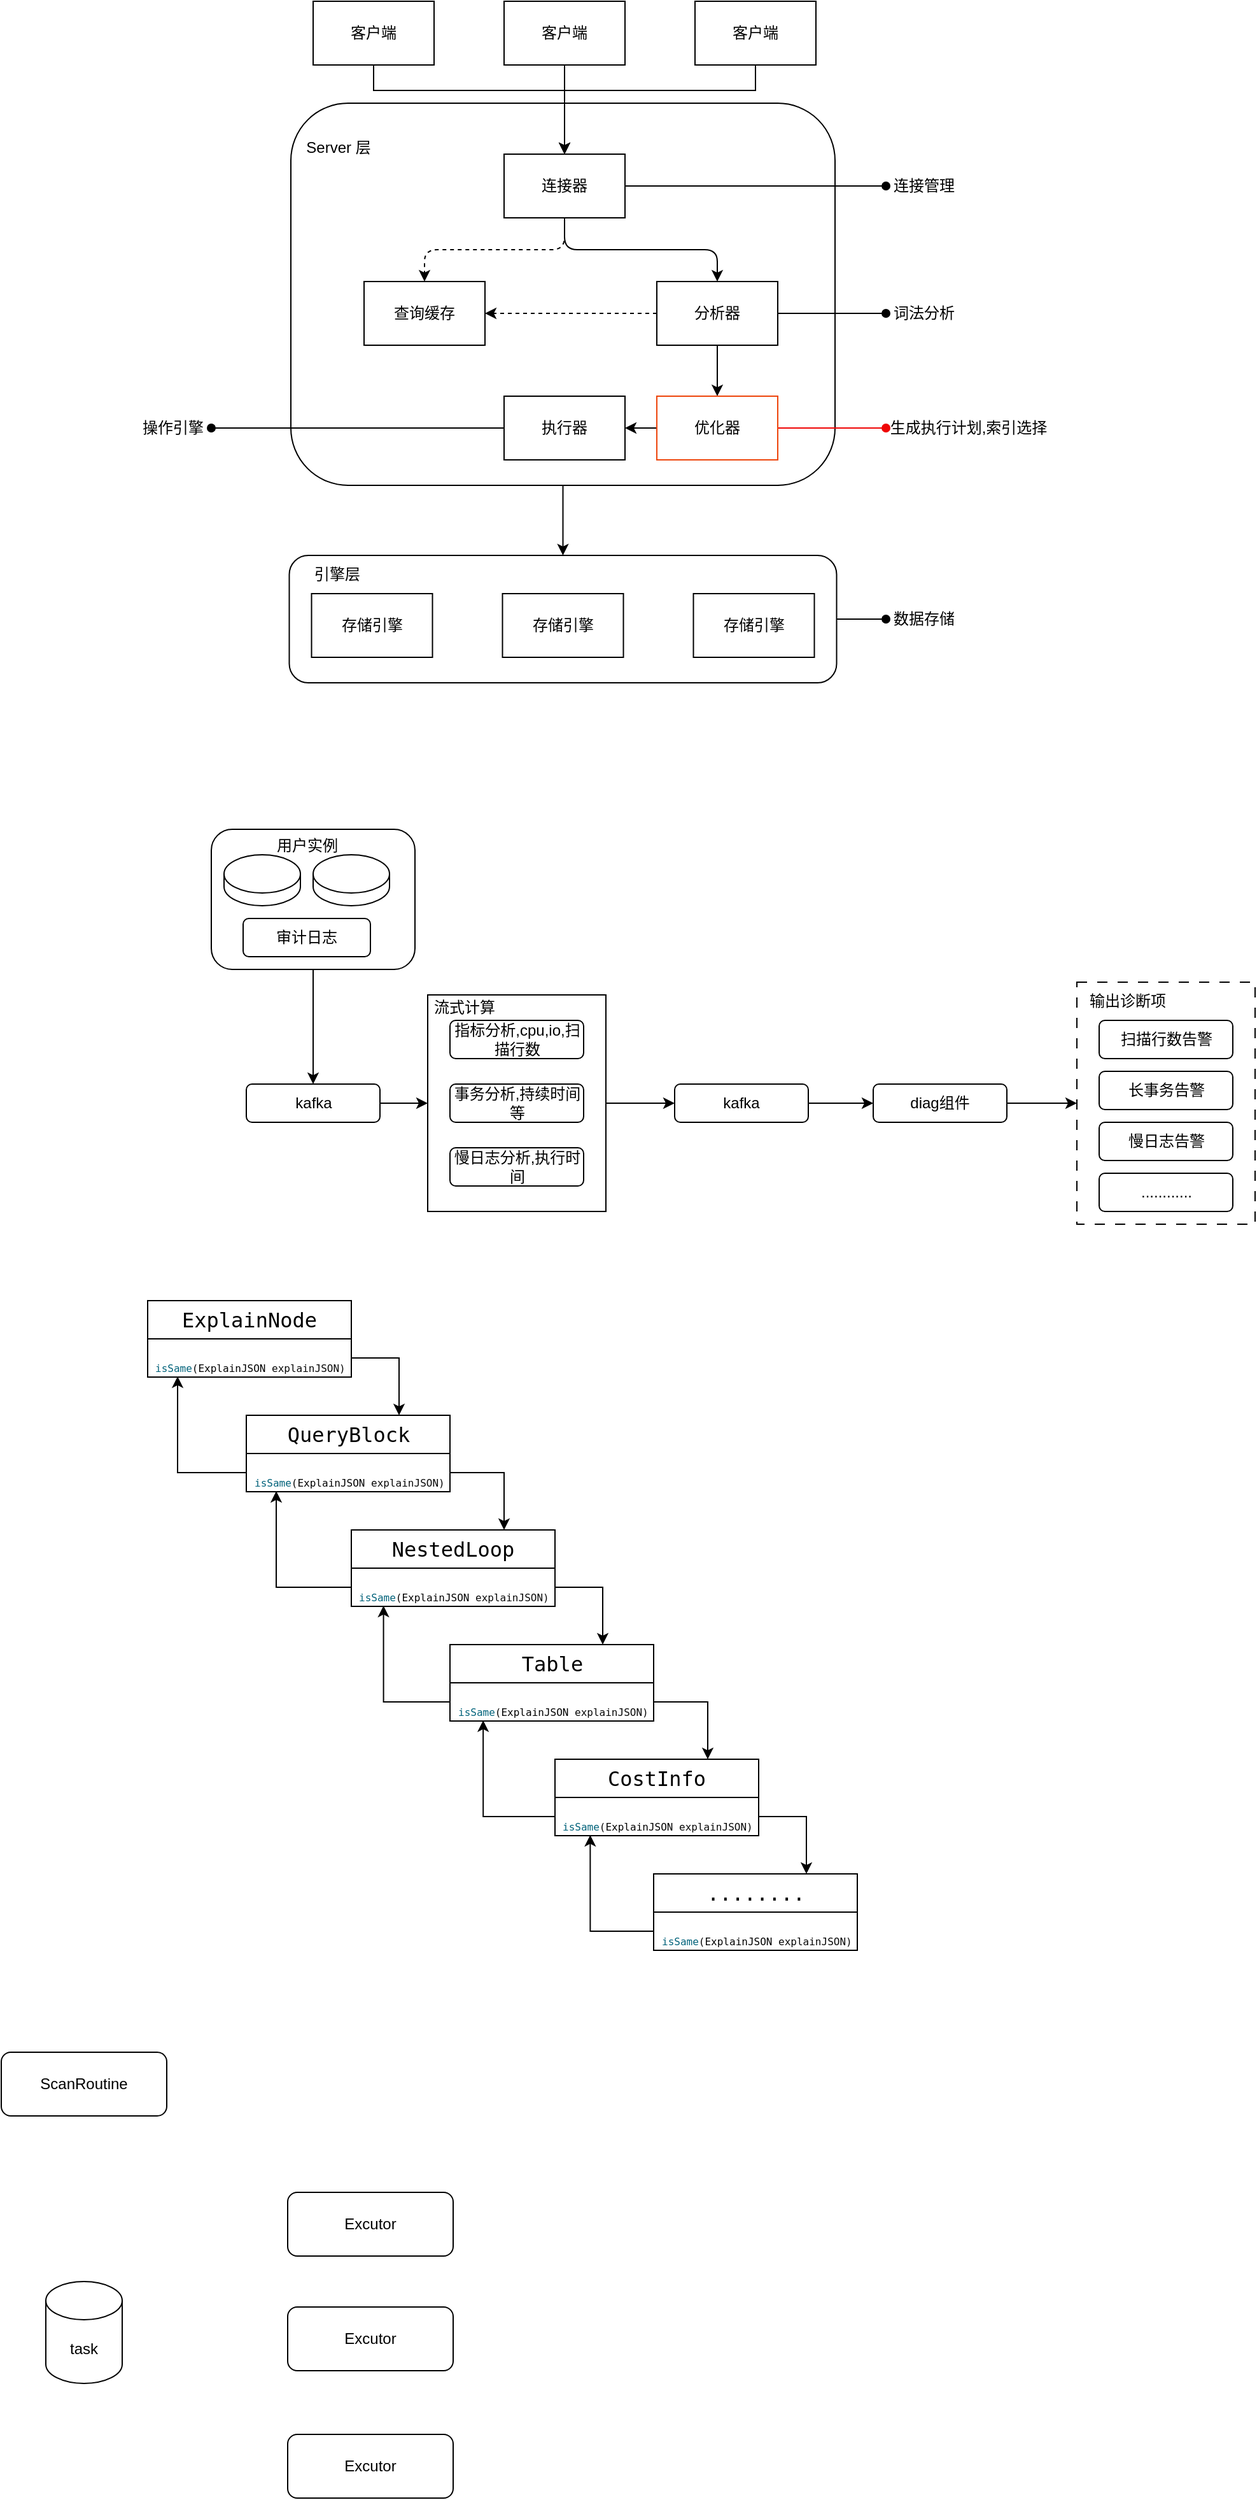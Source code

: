 <mxfile version="26.0.5">
  <diagram name="第 1 页" id="zzQ_-G9NxzNEcgAvAt1v">
    <mxGraphModel dx="1861" dy="653" grid="1" gridSize="10" guides="1" tooltips="1" connect="1" arrows="1" fold="1" page="1" pageScale="1" pageWidth="827" pageHeight="1169" math="0" shadow="0">
      <root>
        <mxCell id="0" />
        <mxCell id="1" parent="0" />
        <mxCell id="Hqzb3K3AwqjuaXWLKlO--76" value="" style="rounded=0;whiteSpace=wrap;html=1;dashed=1;dashPattern=8 8;" vertex="1" parent="1">
          <mxGeometry x="730" y="920" width="140" height="190" as="geometry" />
        </mxCell>
        <mxCell id="Hqzb3K3AwqjuaXWLKlO--69" style="edgeStyle=orthogonalEdgeStyle;rounded=0;orthogonalLoop=1;jettySize=auto;html=1;exitX=1;exitY=0.5;exitDx=0;exitDy=0;entryX=0;entryY=0.5;entryDx=0;entryDy=0;" edge="1" parent="1" source="Hqzb3K3AwqjuaXWLKlO--66" target="Hqzb3K3AwqjuaXWLKlO--64">
          <mxGeometry relative="1" as="geometry" />
        </mxCell>
        <mxCell id="Hqzb3K3AwqjuaXWLKlO--65" style="edgeStyle=orthogonalEdgeStyle;rounded=0;orthogonalLoop=1;jettySize=auto;html=1;exitX=0.5;exitY=1;exitDx=0;exitDy=0;" edge="1" parent="1" source="Hqzb3K3AwqjuaXWLKlO--55" target="Hqzb3K3AwqjuaXWLKlO--57">
          <mxGeometry relative="1" as="geometry" />
        </mxCell>
        <mxCell id="Hqzb3K3AwqjuaXWLKlO--55" value="" style="rounded=1;whiteSpace=wrap;html=1;" vertex="1" parent="1">
          <mxGeometry x="50" y="800" width="160" height="110" as="geometry" />
        </mxCell>
        <mxCell id="Hqzb3K3AwqjuaXWLKlO--46" value="" style="group" vertex="1" connectable="0" parent="1">
          <mxGeometry x="-10" y="150" width="720" height="535" as="geometry" />
        </mxCell>
        <mxCell id="Hqzb3K3AwqjuaXWLKlO--31" style="edgeStyle=orthogonalEdgeStyle;rounded=0;orthogonalLoop=1;jettySize=auto;html=1;exitX=0.5;exitY=1;exitDx=0;exitDy=0;entryX=0.5;entryY=0;entryDx=0;entryDy=0;" edge="1" parent="Hqzb3K3AwqjuaXWLKlO--46" source="Hqzb3K3AwqjuaXWLKlO--2" target="Hqzb3K3AwqjuaXWLKlO--17">
          <mxGeometry relative="1" as="geometry" />
        </mxCell>
        <mxCell id="Hqzb3K3AwqjuaXWLKlO--2" value="" style="rounded=1;whiteSpace=wrap;html=1;" vertex="1" parent="Hqzb3K3AwqjuaXWLKlO--46">
          <mxGeometry x="122.5" y="80" width="427.5" height="300" as="geometry" />
        </mxCell>
        <mxCell id="Hqzb3K3AwqjuaXWLKlO--7" style="edgeStyle=orthogonalEdgeStyle;rounded=0;orthogonalLoop=1;jettySize=auto;html=1;exitX=0.5;exitY=1;exitDx=0;exitDy=0;entryX=0.5;entryY=0;entryDx=0;entryDy=0;" edge="1" parent="Hqzb3K3AwqjuaXWLKlO--46" source="Hqzb3K3AwqjuaXWLKlO--4" target="Hqzb3K3AwqjuaXWLKlO--5">
          <mxGeometry relative="1" as="geometry" />
        </mxCell>
        <mxCell id="Hqzb3K3AwqjuaXWLKlO--4" value="客户端" style="rounded=0;whiteSpace=wrap;html=1;" vertex="1" parent="Hqzb3K3AwqjuaXWLKlO--46">
          <mxGeometry x="290" width="95" height="50" as="geometry" />
        </mxCell>
        <mxCell id="Hqzb3K3AwqjuaXWLKlO--12" style="edgeStyle=orthogonalEdgeStyle;rounded=1;orthogonalLoop=1;jettySize=auto;html=1;exitX=0.5;exitY=1;exitDx=0;exitDy=0;entryX=0.5;entryY=0;entryDx=0;entryDy=0;curved=0;strokeColor=default;dashed=1;" edge="1" parent="Hqzb3K3AwqjuaXWLKlO--46" source="Hqzb3K3AwqjuaXWLKlO--5" target="Hqzb3K3AwqjuaXWLKlO--9">
          <mxGeometry relative="1" as="geometry" />
        </mxCell>
        <mxCell id="Hqzb3K3AwqjuaXWLKlO--13" style="edgeStyle=orthogonalEdgeStyle;rounded=1;orthogonalLoop=1;jettySize=auto;html=1;exitX=0.5;exitY=1;exitDx=0;exitDy=0;curved=0;" edge="1" parent="Hqzb3K3AwqjuaXWLKlO--46" source="Hqzb3K3AwqjuaXWLKlO--5" target="Hqzb3K3AwqjuaXWLKlO--10">
          <mxGeometry relative="1" as="geometry" />
        </mxCell>
        <mxCell id="Hqzb3K3AwqjuaXWLKlO--40" style="rounded=0;orthogonalLoop=1;jettySize=auto;html=1;exitX=1;exitY=0.5;exitDx=0;exitDy=0;entryX=0;entryY=0.5;entryDx=0;entryDy=0;endArrow=oval;endFill=1;" edge="1" parent="Hqzb3K3AwqjuaXWLKlO--46" source="Hqzb3K3AwqjuaXWLKlO--5" target="Hqzb3K3AwqjuaXWLKlO--33">
          <mxGeometry relative="1" as="geometry" />
        </mxCell>
        <mxCell id="Hqzb3K3AwqjuaXWLKlO--5" value="连接器" style="rounded=0;whiteSpace=wrap;html=1;" vertex="1" parent="Hqzb3K3AwqjuaXWLKlO--46">
          <mxGeometry x="290" y="120" width="95" height="50" as="geometry" />
        </mxCell>
        <mxCell id="Hqzb3K3AwqjuaXWLKlO--9" value="查询缓存" style="rounded=0;whiteSpace=wrap;html=1;" vertex="1" parent="Hqzb3K3AwqjuaXWLKlO--46">
          <mxGeometry x="180" y="220" width="95" height="50" as="geometry" />
        </mxCell>
        <mxCell id="Hqzb3K3AwqjuaXWLKlO--14" style="edgeStyle=orthogonalEdgeStyle;rounded=0;orthogonalLoop=1;jettySize=auto;html=1;exitX=0;exitY=0.5;exitDx=0;exitDy=0;entryX=1;entryY=0.5;entryDx=0;entryDy=0;dashed=1;" edge="1" parent="Hqzb3K3AwqjuaXWLKlO--46" source="Hqzb3K3AwqjuaXWLKlO--10" target="Hqzb3K3AwqjuaXWLKlO--9">
          <mxGeometry relative="1" as="geometry" />
        </mxCell>
        <mxCell id="Hqzb3K3AwqjuaXWLKlO--22" style="edgeStyle=orthogonalEdgeStyle;rounded=0;orthogonalLoop=1;jettySize=auto;html=1;exitX=0.5;exitY=1;exitDx=0;exitDy=0;entryX=0.5;entryY=0;entryDx=0;entryDy=0;" edge="1" parent="Hqzb3K3AwqjuaXWLKlO--46" source="Hqzb3K3AwqjuaXWLKlO--10" target="Hqzb3K3AwqjuaXWLKlO--15">
          <mxGeometry relative="1" as="geometry" />
        </mxCell>
        <mxCell id="Hqzb3K3AwqjuaXWLKlO--41" style="edgeStyle=orthogonalEdgeStyle;rounded=0;orthogonalLoop=1;jettySize=auto;html=1;exitX=1;exitY=0.5;exitDx=0;exitDy=0;entryX=0;entryY=0.5;entryDx=0;entryDy=0;endArrow=oval;endFill=1;" edge="1" parent="Hqzb3K3AwqjuaXWLKlO--46" source="Hqzb3K3AwqjuaXWLKlO--10" target="Hqzb3K3AwqjuaXWLKlO--34">
          <mxGeometry relative="1" as="geometry" />
        </mxCell>
        <mxCell id="Hqzb3K3AwqjuaXWLKlO--10" value="分析器" style="rounded=0;whiteSpace=wrap;html=1;" vertex="1" parent="Hqzb3K3AwqjuaXWLKlO--46">
          <mxGeometry x="410" y="220" width="95" height="50" as="geometry" />
        </mxCell>
        <mxCell id="Hqzb3K3AwqjuaXWLKlO--32" style="edgeStyle=orthogonalEdgeStyle;rounded=0;orthogonalLoop=1;jettySize=auto;html=1;exitX=0;exitY=0.5;exitDx=0;exitDy=0;entryX=1;entryY=0.5;entryDx=0;entryDy=0;" edge="1" parent="Hqzb3K3AwqjuaXWLKlO--46" source="Hqzb3K3AwqjuaXWLKlO--15" target="Hqzb3K3AwqjuaXWLKlO--16">
          <mxGeometry relative="1" as="geometry" />
        </mxCell>
        <mxCell id="Hqzb3K3AwqjuaXWLKlO--43" style="edgeStyle=orthogonalEdgeStyle;rounded=0;orthogonalLoop=1;jettySize=auto;html=1;exitX=1;exitY=0.5;exitDx=0;exitDy=0;entryX=0;entryY=0.5;entryDx=0;entryDy=0;endArrow=oval;endFill=1;strokeColor=light-dark(#ef0606, #ededed);" edge="1" parent="Hqzb3K3AwqjuaXWLKlO--46" source="Hqzb3K3AwqjuaXWLKlO--15" target="Hqzb3K3AwqjuaXWLKlO--35">
          <mxGeometry relative="1" as="geometry" />
        </mxCell>
        <mxCell id="Hqzb3K3AwqjuaXWLKlO--15" value="优化器" style="rounded=0;whiteSpace=wrap;html=1;strokeColor=light-dark(#ed450c, #ededed);" vertex="1" parent="Hqzb3K3AwqjuaXWLKlO--46">
          <mxGeometry x="410" y="310" width="95" height="50" as="geometry" />
        </mxCell>
        <mxCell id="Hqzb3K3AwqjuaXWLKlO--45" style="edgeStyle=orthogonalEdgeStyle;rounded=0;orthogonalLoop=1;jettySize=auto;html=1;exitX=0;exitY=0.5;exitDx=0;exitDy=0;entryX=1;entryY=0.5;entryDx=0;entryDy=0;endArrow=oval;endFill=1;" edge="1" parent="Hqzb3K3AwqjuaXWLKlO--46" source="Hqzb3K3AwqjuaXWLKlO--16" target="Hqzb3K3AwqjuaXWLKlO--37">
          <mxGeometry relative="1" as="geometry" />
        </mxCell>
        <mxCell id="Hqzb3K3AwqjuaXWLKlO--16" value="执行器" style="rounded=0;whiteSpace=wrap;html=1;" vertex="1" parent="Hqzb3K3AwqjuaXWLKlO--46">
          <mxGeometry x="290" y="310" width="95" height="50" as="geometry" />
        </mxCell>
        <mxCell id="Hqzb3K3AwqjuaXWLKlO--20" style="edgeStyle=orthogonalEdgeStyle;rounded=0;orthogonalLoop=1;jettySize=auto;html=1;exitX=0.5;exitY=1;exitDx=0;exitDy=0;entryX=0.5;entryY=0;entryDx=0;entryDy=0;" edge="1" parent="Hqzb3K3AwqjuaXWLKlO--46" source="Hqzb3K3AwqjuaXWLKlO--18" target="Hqzb3K3AwqjuaXWLKlO--5">
          <mxGeometry relative="1" as="geometry">
            <Array as="points">
              <mxPoint x="188" y="70" />
              <mxPoint x="338" y="70" />
            </Array>
          </mxGeometry>
        </mxCell>
        <mxCell id="Hqzb3K3AwqjuaXWLKlO--18" value="客户端" style="rounded=0;whiteSpace=wrap;html=1;" vertex="1" parent="Hqzb3K3AwqjuaXWLKlO--46">
          <mxGeometry x="140" width="95" height="50" as="geometry" />
        </mxCell>
        <mxCell id="Hqzb3K3AwqjuaXWLKlO--21" style="edgeStyle=orthogonalEdgeStyle;rounded=0;orthogonalLoop=1;jettySize=auto;html=1;exitX=0.5;exitY=1;exitDx=0;exitDy=0;entryX=0.5;entryY=0;entryDx=0;entryDy=0;" edge="1" parent="Hqzb3K3AwqjuaXWLKlO--46" source="Hqzb3K3AwqjuaXWLKlO--19" target="Hqzb3K3AwqjuaXWLKlO--5">
          <mxGeometry relative="1" as="geometry">
            <Array as="points">
              <mxPoint x="488" y="70" />
              <mxPoint x="338" y="70" />
            </Array>
          </mxGeometry>
        </mxCell>
        <mxCell id="Hqzb3K3AwqjuaXWLKlO--19" value="客户端" style="rounded=0;whiteSpace=wrap;html=1;" vertex="1" parent="Hqzb3K3AwqjuaXWLKlO--46">
          <mxGeometry x="440" width="95" height="50" as="geometry" />
        </mxCell>
        <mxCell id="Hqzb3K3AwqjuaXWLKlO--24" value="Server 层" style="text;html=1;align=center;verticalAlign=middle;whiteSpace=wrap;rounded=0;" vertex="1" parent="Hqzb3K3AwqjuaXWLKlO--46">
          <mxGeometry x="130" y="100" width="60" height="30" as="geometry" />
        </mxCell>
        <mxCell id="Hqzb3K3AwqjuaXWLKlO--30" value="" style="group" vertex="1" connectable="0" parent="Hqzb3K3AwqjuaXWLKlO--46">
          <mxGeometry x="121.25" y="435" width="430" height="100" as="geometry" />
        </mxCell>
        <mxCell id="Hqzb3K3AwqjuaXWLKlO--17" value="" style="rounded=1;whiteSpace=wrap;html=1;" vertex="1" parent="Hqzb3K3AwqjuaXWLKlO--30">
          <mxGeometry width="430" height="100" as="geometry" />
        </mxCell>
        <mxCell id="Hqzb3K3AwqjuaXWLKlO--25" value="引擎层" style="text;html=1;align=center;verticalAlign=middle;whiteSpace=wrap;rounded=0;" vertex="1" parent="Hqzb3K3AwqjuaXWLKlO--30">
          <mxGeometry x="7.5" width="60" height="30" as="geometry" />
        </mxCell>
        <mxCell id="Hqzb3K3AwqjuaXWLKlO--27" value="存储引擎" style="rounded=0;whiteSpace=wrap;html=1;" vertex="1" parent="Hqzb3K3AwqjuaXWLKlO--30">
          <mxGeometry x="17.5" y="30" width="95" height="50" as="geometry" />
        </mxCell>
        <mxCell id="Hqzb3K3AwqjuaXWLKlO--28" value="存储引擎" style="rounded=0;whiteSpace=wrap;html=1;" vertex="1" parent="Hqzb3K3AwqjuaXWLKlO--30">
          <mxGeometry x="167.5" y="30" width="95" height="50" as="geometry" />
        </mxCell>
        <mxCell id="Hqzb3K3AwqjuaXWLKlO--29" value="存储引擎" style="rounded=0;whiteSpace=wrap;html=1;" vertex="1" parent="Hqzb3K3AwqjuaXWLKlO--30">
          <mxGeometry x="317.5" y="30" width="95" height="50" as="geometry" />
        </mxCell>
        <mxCell id="Hqzb3K3AwqjuaXWLKlO--33" value="连接管理" style="text;html=1;align=center;verticalAlign=middle;whiteSpace=wrap;rounded=0;" vertex="1" parent="Hqzb3K3AwqjuaXWLKlO--46">
          <mxGeometry x="590" y="130" width="60" height="30" as="geometry" />
        </mxCell>
        <mxCell id="Hqzb3K3AwqjuaXWLKlO--34" value="词法分析&lt;span style=&quot;color: rgba(0, 0, 0, 0); font-family: monospace; font-size: 0px; text-align: start; text-wrap-mode: nowrap;&quot;&gt;%3CmxGraphModel%3E%3Croot%3E%3CmxCell%20id%3D%220%22%2F%3E%3CmxCell%20id%3D%221%22%20parent%3D%220%22%2F%3E%3CmxCell%20id%3D%222%22%20value%3D%22%E8%BF%9E%E6%8E%A5%E7%AE%A1%E7%90%86%22%20style%3D%22text%3Bhtml%3D1%3Balign%3Dcenter%3BverticalAlign%3Dmiddle%3BwhiteSpace%3Dwrap%3Brounded%3D0%3B%22%20vertex%3D%221%22%20parent%3D%221%22%3E%3CmxGeometry%20x%3D%22580%22%20y%3D%22280%22%20width%3D%2260%22%20height%3D%2230%22%20as%3D%22geometry%22%2F%3E%3C%2FmxCell%3E%3C%2Froot%3E%3C%2FmxGraphModel%3E&lt;/span&gt;&lt;span style=&quot;color: rgba(0, 0, 0, 0); font-family: monospace; font-size: 0px; text-align: start; text-wrap-mode: nowrap;&quot;&gt;%3CmxGraphModel%3E%3Croot%3E%3CmxCell%20id%3D%220%22%2F%3E%3CmxCell%20id%3D%221%22%20parent%3D%220%22%2F%3E%3CmxCell%20id%3D%222%22%20value%3D%22%E8%BF%9E%E6%8E%A5%E7%AE%A1%E7%90%86%22%20style%3D%22text%3Bhtml%3D1%3Balign%3Dcenter%3BverticalAlign%3Dmiddle%3BwhiteSpace%3Dwrap%3Brounded%3D0%3B%22%20vertex%3D%221%22%20parent%3D%221%22%3E%3CmxGeometry%20x%3D%22580%22%20y%3D%22280%22%20width%3D%2260%22%20height%3D%2230%22%20as%3D%22geometry%22%2F%3E%3C%2FmxCell%3E%3C%2Froot%3E%3C%2FmxGraphModel%3E&lt;/span&gt;" style="text;html=1;align=center;verticalAlign=middle;whiteSpace=wrap;rounded=0;" vertex="1" parent="Hqzb3K3AwqjuaXWLKlO--46">
          <mxGeometry x="590" y="230" width="60" height="30" as="geometry" />
        </mxCell>
        <mxCell id="Hqzb3K3AwqjuaXWLKlO--35" value="生成执行计划,索引选择" style="text;html=1;align=center;verticalAlign=middle;whiteSpace=wrap;rounded=0;" vertex="1" parent="Hqzb3K3AwqjuaXWLKlO--46">
          <mxGeometry x="590" y="325" width="130" height="20" as="geometry" />
        </mxCell>
        <mxCell id="Hqzb3K3AwqjuaXWLKlO--37" value="操作引擎" style="text;html=1;align=center;verticalAlign=middle;whiteSpace=wrap;rounded=0;" vertex="1" parent="Hqzb3K3AwqjuaXWLKlO--46">
          <mxGeometry y="320" width="60" height="30" as="geometry" />
        </mxCell>
        <mxCell id="Hqzb3K3AwqjuaXWLKlO--38" value="数据存储" style="text;html=1;align=center;verticalAlign=middle;whiteSpace=wrap;rounded=0;" vertex="1" parent="Hqzb3K3AwqjuaXWLKlO--46">
          <mxGeometry x="590" y="470" width="60" height="30" as="geometry" />
        </mxCell>
        <mxCell id="Hqzb3K3AwqjuaXWLKlO--44" style="edgeStyle=orthogonalEdgeStyle;rounded=0;orthogonalLoop=1;jettySize=auto;html=1;exitX=1;exitY=0.5;exitDx=0;exitDy=0;endArrow=oval;endFill=1;" edge="1" parent="Hqzb3K3AwqjuaXWLKlO--46" source="Hqzb3K3AwqjuaXWLKlO--17" target="Hqzb3K3AwqjuaXWLKlO--38">
          <mxGeometry relative="1" as="geometry" />
        </mxCell>
        <mxCell id="Hqzb3K3AwqjuaXWLKlO--47" value="" style="shape=cylinder3;whiteSpace=wrap;html=1;boundedLbl=1;backgroundOutline=1;size=15;" vertex="1" parent="1">
          <mxGeometry x="60" y="820" width="60" height="40" as="geometry" />
        </mxCell>
        <mxCell id="Hqzb3K3AwqjuaXWLKlO--51" value="" style="shape=cylinder3;whiteSpace=wrap;html=1;boundedLbl=1;backgroundOutline=1;size=15;" vertex="1" parent="1">
          <mxGeometry x="130" y="820" width="60" height="40" as="geometry" />
        </mxCell>
        <mxCell id="Hqzb3K3AwqjuaXWLKlO--53" value="用户实例" style="text;html=1;align=center;verticalAlign=middle;resizable=0;points=[];autosize=1;strokeColor=none;fillColor=none;" vertex="1" parent="1">
          <mxGeometry x="90" y="798" width="70" height="30" as="geometry" />
        </mxCell>
        <mxCell id="Hqzb3K3AwqjuaXWLKlO--54" value="审计日志" style="rounded=1;whiteSpace=wrap;html=1;" vertex="1" parent="1">
          <mxGeometry x="75" y="870" width="100" height="30" as="geometry" />
        </mxCell>
        <mxCell id="Hqzb3K3AwqjuaXWLKlO--68" style="edgeStyle=orthogonalEdgeStyle;rounded=0;orthogonalLoop=1;jettySize=auto;html=1;exitX=1;exitY=0.5;exitDx=0;exitDy=0;entryX=0;entryY=0.5;entryDx=0;entryDy=0;" edge="1" parent="1" source="Hqzb3K3AwqjuaXWLKlO--57" target="Hqzb3K3AwqjuaXWLKlO--66">
          <mxGeometry relative="1" as="geometry" />
        </mxCell>
        <mxCell id="Hqzb3K3AwqjuaXWLKlO--57" value="kafka" style="rounded=1;whiteSpace=wrap;html=1;" vertex="1" parent="1">
          <mxGeometry x="77.5" y="1000" width="105" height="30" as="geometry" />
        </mxCell>
        <mxCell id="Hqzb3K3AwqjuaXWLKlO--77" style="edgeStyle=orthogonalEdgeStyle;rounded=0;orthogonalLoop=1;jettySize=auto;html=1;exitX=1;exitY=0.5;exitDx=0;exitDy=0;entryX=0;entryY=0.5;entryDx=0;entryDy=0;" edge="1" parent="1" source="Hqzb3K3AwqjuaXWLKlO--61" target="Hqzb3K3AwqjuaXWLKlO--76">
          <mxGeometry relative="1" as="geometry" />
        </mxCell>
        <mxCell id="Hqzb3K3AwqjuaXWLKlO--61" value="diag组件" style="rounded=1;whiteSpace=wrap;html=1;" vertex="1" parent="1">
          <mxGeometry x="570" y="1000" width="105" height="30" as="geometry" />
        </mxCell>
        <mxCell id="Hqzb3K3AwqjuaXWLKlO--62" value="扫描行数告警" style="rounded=1;whiteSpace=wrap;html=1;" vertex="1" parent="1">
          <mxGeometry x="747.5" y="950" width="105" height="30" as="geometry" />
        </mxCell>
        <mxCell id="Hqzb3K3AwqjuaXWLKlO--63" value="长事务告警" style="rounded=1;whiteSpace=wrap;html=1;" vertex="1" parent="1">
          <mxGeometry x="747.5" y="990" width="105" height="30" as="geometry" />
        </mxCell>
        <mxCell id="Hqzb3K3AwqjuaXWLKlO--71" style="edgeStyle=orthogonalEdgeStyle;rounded=0;orthogonalLoop=1;jettySize=auto;html=1;exitX=1;exitY=0.5;exitDx=0;exitDy=0;entryX=0;entryY=0.5;entryDx=0;entryDy=0;" edge="1" parent="1" source="Hqzb3K3AwqjuaXWLKlO--64" target="Hqzb3K3AwqjuaXWLKlO--61">
          <mxGeometry relative="1" as="geometry" />
        </mxCell>
        <mxCell id="Hqzb3K3AwqjuaXWLKlO--64" value="kafka" style="rounded=1;whiteSpace=wrap;html=1;" vertex="1" parent="1">
          <mxGeometry x="414" y="1000" width="105" height="30" as="geometry" />
        </mxCell>
        <mxCell id="Hqzb3K3AwqjuaXWLKlO--72" value="慢日志告警" style="rounded=1;whiteSpace=wrap;html=1;" vertex="1" parent="1">
          <mxGeometry x="747.5" y="1030" width="105" height="30" as="geometry" />
        </mxCell>
        <mxCell id="Hqzb3K3AwqjuaXWLKlO--74" value="" style="group" vertex="1" connectable="0" parent="1">
          <mxGeometry x="220" y="930" width="140" height="170" as="geometry" />
        </mxCell>
        <mxCell id="Hqzb3K3AwqjuaXWLKlO--66" value="" style="rounded=0;whiteSpace=wrap;html=1;" vertex="1" parent="Hqzb3K3AwqjuaXWLKlO--74">
          <mxGeometry width="140" height="170" as="geometry" />
        </mxCell>
        <mxCell id="Hqzb3K3AwqjuaXWLKlO--58" value="指标分析,cpu,io,扫描行数" style="rounded=1;whiteSpace=wrap;html=1;" vertex="1" parent="Hqzb3K3AwqjuaXWLKlO--74">
          <mxGeometry x="17.5" y="20" width="105" height="30" as="geometry" />
        </mxCell>
        <mxCell id="Hqzb3K3AwqjuaXWLKlO--59" value="事务分析,持续时间等" style="rounded=1;whiteSpace=wrap;html=1;" vertex="1" parent="Hqzb3K3AwqjuaXWLKlO--74">
          <mxGeometry x="17.5" y="70" width="105" height="30" as="geometry" />
        </mxCell>
        <mxCell id="Hqzb3K3AwqjuaXWLKlO--60" value="慢日志分析,执行时间" style="rounded=1;whiteSpace=wrap;html=1;" vertex="1" parent="Hqzb3K3AwqjuaXWLKlO--74">
          <mxGeometry x="17.5" y="120" width="105" height="30" as="geometry" />
        </mxCell>
        <mxCell id="Hqzb3K3AwqjuaXWLKlO--67" value="流式计算" style="text;html=1;align=center;verticalAlign=middle;whiteSpace=wrap;rounded=0;" vertex="1" parent="Hqzb3K3AwqjuaXWLKlO--74">
          <mxGeometry width="57.5" height="20" as="geometry" />
        </mxCell>
        <mxCell id="Hqzb3K3AwqjuaXWLKlO--75" value="............" style="rounded=1;whiteSpace=wrap;html=1;" vertex="1" parent="1">
          <mxGeometry x="747.5" y="1070" width="105" height="30" as="geometry" />
        </mxCell>
        <mxCell id="Hqzb3K3AwqjuaXWLKlO--78" value="输出诊断项" style="text;html=1;align=center;verticalAlign=middle;whiteSpace=wrap;rounded=0;" vertex="1" parent="1">
          <mxGeometry x="730" y="920" width="80" height="30" as="geometry" />
        </mxCell>
        <mxCell id="Hqzb3K3AwqjuaXWLKlO--81" value="&lt;div style=&quot;background-color:#ffffff;color:#080808;font-family:&#39;Monaco&#39;,monospace;font-size:12.0pt;&quot;&gt;&lt;pre&gt;&lt;span style=&quot;color:#000000;&quot;&gt;ExplainNode&lt;/span&gt;&lt;/pre&gt;&lt;/div&gt;" style="swimlane;fontStyle=0;childLayout=stackLayout;horizontal=1;startSize=30;horizontalStack=0;resizeParent=1;resizeParentMax=0;resizeLast=0;collapsible=1;marginBottom=0;whiteSpace=wrap;html=1;" vertex="1" parent="1">
          <mxGeometry y="1170" width="160" height="60" as="geometry" />
        </mxCell>
        <mxCell id="Hqzb3K3AwqjuaXWLKlO--82" value="&lt;div style=&quot;background-color: rgb(255, 255, 255); color: rgb(8, 8, 8); font-family: Monaco, monospace;&quot;&gt;&lt;pre style=&quot;&quot;&gt;&lt;font style=&quot;font-size: 8px;&quot;&gt;&lt;span style=&quot;color: rgb(0, 98, 122);&quot;&gt;isSame&lt;/span&gt;(&lt;span style=&quot;color: rgb(0, 0, 0);&quot;&gt;ExplainJSON &lt;/span&gt;explainJSON)&lt;/font&gt;&lt;/pre&gt;&lt;/div&gt;" style="text;strokeColor=none;fillColor=none;align=left;verticalAlign=middle;spacingLeft=4;spacingRight=4;overflow=hidden;points=[[0,0.5],[1,0.5]];portConstraint=eastwest;rotatable=0;whiteSpace=wrap;html=1;" vertex="1" parent="Hqzb3K3AwqjuaXWLKlO--81">
          <mxGeometry y="30" width="160" height="30" as="geometry" />
        </mxCell>
        <mxCell id="Hqzb3K3AwqjuaXWLKlO--85" value="&lt;div style=&quot;background-color: rgb(255, 255, 255); color: rgb(8, 8, 8); font-family: Monaco, monospace; font-size: 12pt;&quot;&gt;&lt;pre&gt;&lt;div style=&quot;font-family: Monaco, monospace; font-size: 12pt;&quot;&gt;&lt;pre&gt;&lt;span style=&quot;color:#000000;&quot;&gt;QueryBlock&lt;/span&gt;&lt;/pre&gt;&lt;/div&gt;&lt;/pre&gt;&lt;/div&gt;" style="swimlane;fontStyle=0;childLayout=stackLayout;horizontal=1;startSize=30;horizontalStack=0;resizeParent=1;resizeParentMax=0;resizeLast=0;collapsible=1;marginBottom=0;whiteSpace=wrap;html=1;" vertex="1" parent="1">
          <mxGeometry x="77.5" y="1260" width="160" height="60" as="geometry" />
        </mxCell>
        <mxCell id="Hqzb3K3AwqjuaXWLKlO--86" value="&lt;div style=&quot;background-color: rgb(255, 255, 255); color: rgb(8, 8, 8); font-family: Monaco, monospace;&quot;&gt;&lt;pre style=&quot;&quot;&gt;&lt;font style=&quot;font-size: 8px;&quot;&gt;&lt;span style=&quot;color: rgb(0, 98, 122);&quot;&gt;isSame&lt;/span&gt;(&lt;span style=&quot;color: rgb(0, 0, 0);&quot;&gt;ExplainJSON &lt;/span&gt;explainJSON)&lt;/font&gt;&lt;/pre&gt;&lt;/div&gt;" style="text;strokeColor=none;fillColor=none;align=left;verticalAlign=middle;spacingLeft=4;spacingRight=4;overflow=hidden;points=[[0,0.5],[1,0.5]];portConstraint=eastwest;rotatable=0;whiteSpace=wrap;html=1;" vertex="1" parent="Hqzb3K3AwqjuaXWLKlO--85">
          <mxGeometry y="30" width="160" height="30" as="geometry" />
        </mxCell>
        <mxCell id="Hqzb3K3AwqjuaXWLKlO--88" value="&lt;div style=&quot;background-color: rgb(255, 255, 255); color: rgb(8, 8, 8); font-family: Monaco, monospace; font-size: 12pt;&quot;&gt;&lt;pre&gt;&lt;div style=&quot;font-family: Monaco, monospace; font-size: 12pt;&quot;&gt;&lt;pre&gt;&lt;div style=&quot;font-family: Monaco, monospace; font-size: 12pt;&quot;&gt;&lt;pre&gt;&lt;span style=&quot;color:#000000;&quot;&gt;NestedLoop&lt;/span&gt;&lt;/pre&gt;&lt;/div&gt;&lt;/pre&gt;&lt;/div&gt;&lt;/pre&gt;&lt;/div&gt;" style="swimlane;fontStyle=0;childLayout=stackLayout;horizontal=1;startSize=30;horizontalStack=0;resizeParent=1;resizeParentMax=0;resizeLast=0;collapsible=1;marginBottom=0;whiteSpace=wrap;html=1;" vertex="1" parent="1">
          <mxGeometry x="160" y="1350" width="160" height="60" as="geometry" />
        </mxCell>
        <mxCell id="Hqzb3K3AwqjuaXWLKlO--89" value="&lt;div style=&quot;background-color: rgb(255, 255, 255); color: rgb(8, 8, 8); font-family: Monaco, monospace;&quot;&gt;&lt;pre style=&quot;&quot;&gt;&lt;font style=&quot;font-size: 8px;&quot;&gt;&lt;span style=&quot;color: rgb(0, 98, 122);&quot;&gt;isSame&lt;/span&gt;(&lt;span style=&quot;color: rgb(0, 0, 0);&quot;&gt;ExplainJSON &lt;/span&gt;explainJSON)&lt;/font&gt;&lt;/pre&gt;&lt;/div&gt;" style="text;strokeColor=none;fillColor=none;align=left;verticalAlign=middle;spacingLeft=4;spacingRight=4;overflow=hidden;points=[[0,0.5],[1,0.5]];portConstraint=eastwest;rotatable=0;whiteSpace=wrap;html=1;" vertex="1" parent="Hqzb3K3AwqjuaXWLKlO--88">
          <mxGeometry y="30" width="160" height="30" as="geometry" />
        </mxCell>
        <mxCell id="Hqzb3K3AwqjuaXWLKlO--92" value="&lt;div style=&quot;background-color: rgb(255, 255, 255); color: rgb(8, 8, 8); font-family: Monaco, monospace; font-size: 12pt;&quot;&gt;&lt;pre&gt;&lt;div style=&quot;font-family: Monaco, monospace; font-size: 12pt;&quot;&gt;&lt;pre&gt;&lt;span style=&quot;color: rgb(0, 0, 0);&quot;&gt;........&lt;/span&gt;&lt;/pre&gt;&lt;/div&gt;&lt;/pre&gt;&lt;/div&gt;" style="swimlane;fontStyle=0;childLayout=stackLayout;horizontal=1;startSize=30;horizontalStack=0;resizeParent=1;resizeParentMax=0;resizeLast=0;collapsible=1;marginBottom=0;whiteSpace=wrap;html=1;" vertex="1" parent="1">
          <mxGeometry x="397.5" y="1620" width="160" height="60" as="geometry" />
        </mxCell>
        <mxCell id="Hqzb3K3AwqjuaXWLKlO--93" value="&lt;div style=&quot;background-color: rgb(255, 255, 255); color: rgb(8, 8, 8); font-family: Monaco, monospace;&quot;&gt;&lt;pre style=&quot;&quot;&gt;&lt;font style=&quot;font-size: 8px;&quot;&gt;&lt;span style=&quot;color: rgb(0, 98, 122);&quot;&gt;isSame&lt;/span&gt;(&lt;span style=&quot;color: rgb(0, 0, 0);&quot;&gt;ExplainJSON &lt;/span&gt;explainJSON)&lt;/font&gt;&lt;/pre&gt;&lt;/div&gt;" style="text;strokeColor=none;fillColor=none;align=left;verticalAlign=middle;spacingLeft=4;spacingRight=4;overflow=hidden;points=[[0,0.5],[1,0.5]];portConstraint=eastwest;rotatable=0;whiteSpace=wrap;html=1;" vertex="1" parent="Hqzb3K3AwqjuaXWLKlO--92">
          <mxGeometry y="30" width="160" height="30" as="geometry" />
        </mxCell>
        <mxCell id="Hqzb3K3AwqjuaXWLKlO--94" value="&lt;div style=&quot;background-color: rgb(255, 255, 255); color: rgb(8, 8, 8); font-family: Monaco, monospace; font-size: 12pt;&quot;&gt;&lt;pre&gt;&lt;div style=&quot;font-family: Monaco, monospace; font-size: 12pt;&quot;&gt;&lt;pre&gt;&lt;div style=&quot;font-family: Monaco, monospace; font-size: 12pt;&quot;&gt;&lt;pre&gt;&lt;span style=&quot;color:#000000;&quot;&gt;CostInfo&lt;/span&gt;&lt;/pre&gt;&lt;/div&gt;&lt;/pre&gt;&lt;/div&gt;&lt;/pre&gt;&lt;/div&gt;" style="swimlane;fontStyle=0;childLayout=stackLayout;horizontal=1;startSize=30;horizontalStack=0;resizeParent=1;resizeParentMax=0;resizeLast=0;collapsible=1;marginBottom=0;whiteSpace=wrap;html=1;" vertex="1" parent="1">
          <mxGeometry x="320" y="1530" width="160" height="60" as="geometry" />
        </mxCell>
        <mxCell id="Hqzb3K3AwqjuaXWLKlO--95" value="&lt;div style=&quot;background-color: rgb(255, 255, 255); color: rgb(8, 8, 8); font-family: Monaco, monospace;&quot;&gt;&lt;pre style=&quot;&quot;&gt;&lt;font style=&quot;font-size: 8px;&quot;&gt;&lt;span style=&quot;color: rgb(0, 98, 122);&quot;&gt;isSame&lt;/span&gt;(&lt;span style=&quot;color: rgb(0, 0, 0);&quot;&gt;ExplainJSON &lt;/span&gt;explainJSON)&lt;/font&gt;&lt;/pre&gt;&lt;/div&gt;" style="text;strokeColor=none;fillColor=none;align=left;verticalAlign=middle;spacingLeft=4;spacingRight=4;overflow=hidden;points=[[0,0.5],[1,0.5]];portConstraint=eastwest;rotatable=0;whiteSpace=wrap;html=1;" vertex="1" parent="Hqzb3K3AwqjuaXWLKlO--94">
          <mxGeometry y="30" width="160" height="30" as="geometry" />
        </mxCell>
        <mxCell id="Hqzb3K3AwqjuaXWLKlO--96" value="&lt;div style=&quot;background-color: rgb(255, 255, 255); color: rgb(8, 8, 8); font-family: Monaco, monospace; font-size: 12pt;&quot;&gt;&lt;pre&gt;&lt;div style=&quot;font-family: Monaco, monospace; font-size: 12pt;&quot;&gt;&lt;pre&gt;&lt;div style=&quot;font-family: Monaco, monospace; font-size: 12pt;&quot;&gt;&lt;pre&gt;&lt;span style=&quot;color:#000000;&quot;&gt;Table&lt;/span&gt;&lt;/pre&gt;&lt;/div&gt;&lt;/pre&gt;&lt;/div&gt;&lt;/pre&gt;&lt;/div&gt;" style="swimlane;fontStyle=0;childLayout=stackLayout;horizontal=1;startSize=30;horizontalStack=0;resizeParent=1;resizeParentMax=0;resizeLast=0;collapsible=1;marginBottom=0;whiteSpace=wrap;html=1;" vertex="1" parent="1">
          <mxGeometry x="237.5" y="1440" width="160" height="60" as="geometry" />
        </mxCell>
        <mxCell id="Hqzb3K3AwqjuaXWLKlO--97" value="&lt;div style=&quot;background-color: rgb(255, 255, 255); color: rgb(8, 8, 8); font-family: Monaco, monospace;&quot;&gt;&lt;pre style=&quot;&quot;&gt;&lt;font style=&quot;font-size: 8px;&quot;&gt;&lt;span style=&quot;color: rgb(0, 98, 122);&quot;&gt;isSame&lt;/span&gt;(&lt;span style=&quot;color: rgb(0, 0, 0);&quot;&gt;ExplainJSON &lt;/span&gt;explainJSON)&lt;/font&gt;&lt;/pre&gt;&lt;/div&gt;" style="text;strokeColor=none;fillColor=none;align=left;verticalAlign=middle;spacingLeft=4;spacingRight=4;overflow=hidden;points=[[0,0.5],[1,0.5]];portConstraint=eastwest;rotatable=0;whiteSpace=wrap;html=1;" vertex="1" parent="Hqzb3K3AwqjuaXWLKlO--96">
          <mxGeometry y="30" width="160" height="30" as="geometry" />
        </mxCell>
        <mxCell id="Hqzb3K3AwqjuaXWLKlO--100" style="edgeStyle=orthogonalEdgeStyle;rounded=0;orthogonalLoop=1;jettySize=auto;html=1;exitX=1;exitY=0.5;exitDx=0;exitDy=0;entryX=0.75;entryY=0;entryDx=0;entryDy=0;" edge="1" parent="1" source="Hqzb3K3AwqjuaXWLKlO--82" target="Hqzb3K3AwqjuaXWLKlO--85">
          <mxGeometry relative="1" as="geometry" />
        </mxCell>
        <mxCell id="Hqzb3K3AwqjuaXWLKlO--101" style="edgeStyle=orthogonalEdgeStyle;rounded=0;orthogonalLoop=1;jettySize=auto;html=1;exitX=1;exitY=0.5;exitDx=0;exitDy=0;entryX=0.75;entryY=0;entryDx=0;entryDy=0;" edge="1" parent="1" source="Hqzb3K3AwqjuaXWLKlO--86" target="Hqzb3K3AwqjuaXWLKlO--88">
          <mxGeometry relative="1" as="geometry" />
        </mxCell>
        <mxCell id="Hqzb3K3AwqjuaXWLKlO--102" style="edgeStyle=orthogonalEdgeStyle;rounded=0;orthogonalLoop=1;jettySize=auto;html=1;exitX=1;exitY=0.5;exitDx=0;exitDy=0;entryX=0.75;entryY=0;entryDx=0;entryDy=0;" edge="1" parent="1" source="Hqzb3K3AwqjuaXWLKlO--89" target="Hqzb3K3AwqjuaXWLKlO--96">
          <mxGeometry relative="1" as="geometry" />
        </mxCell>
        <mxCell id="Hqzb3K3AwqjuaXWLKlO--103" style="edgeStyle=orthogonalEdgeStyle;rounded=0;orthogonalLoop=1;jettySize=auto;html=1;exitX=1;exitY=0.5;exitDx=0;exitDy=0;entryX=0.75;entryY=0;entryDx=0;entryDy=0;" edge="1" parent="1" source="Hqzb3K3AwqjuaXWLKlO--97" target="Hqzb3K3AwqjuaXWLKlO--94">
          <mxGeometry relative="1" as="geometry" />
        </mxCell>
        <mxCell id="Hqzb3K3AwqjuaXWLKlO--104" style="edgeStyle=orthogonalEdgeStyle;rounded=0;orthogonalLoop=1;jettySize=auto;html=1;exitX=1;exitY=0.5;exitDx=0;exitDy=0;entryX=0.75;entryY=0;entryDx=0;entryDy=0;" edge="1" parent="1" source="Hqzb3K3AwqjuaXWLKlO--95" target="Hqzb3K3AwqjuaXWLKlO--92">
          <mxGeometry relative="1" as="geometry" />
        </mxCell>
        <mxCell id="Hqzb3K3AwqjuaXWLKlO--105" style="edgeStyle=orthogonalEdgeStyle;rounded=0;orthogonalLoop=1;jettySize=auto;html=1;exitX=0;exitY=0.5;exitDx=0;exitDy=0;entryX=0.173;entryY=0.983;entryDx=0;entryDy=0;entryPerimeter=0;" edge="1" parent="1" source="Hqzb3K3AwqjuaXWLKlO--93" target="Hqzb3K3AwqjuaXWLKlO--95">
          <mxGeometry relative="1" as="geometry" />
        </mxCell>
        <mxCell id="Hqzb3K3AwqjuaXWLKlO--108" style="edgeStyle=orthogonalEdgeStyle;rounded=0;orthogonalLoop=1;jettySize=auto;html=1;exitX=0;exitY=0.5;exitDx=0;exitDy=0;entryX=0.163;entryY=0.983;entryDx=0;entryDy=0;entryPerimeter=0;" edge="1" parent="1" source="Hqzb3K3AwqjuaXWLKlO--95" target="Hqzb3K3AwqjuaXWLKlO--97">
          <mxGeometry relative="1" as="geometry" />
        </mxCell>
        <mxCell id="Hqzb3K3AwqjuaXWLKlO--109" style="edgeStyle=orthogonalEdgeStyle;rounded=0;orthogonalLoop=1;jettySize=auto;html=1;exitX=0;exitY=0.5;exitDx=0;exitDy=0;entryX=0.158;entryY=0.983;entryDx=0;entryDy=0;entryPerimeter=0;" edge="1" parent="1" source="Hqzb3K3AwqjuaXWLKlO--97" target="Hqzb3K3AwqjuaXWLKlO--89">
          <mxGeometry relative="1" as="geometry" />
        </mxCell>
        <mxCell id="Hqzb3K3AwqjuaXWLKlO--110" style="edgeStyle=orthogonalEdgeStyle;rounded=0;orthogonalLoop=1;jettySize=auto;html=1;exitX=0;exitY=0.5;exitDx=0;exitDy=0;entryX=0.147;entryY=0.983;entryDx=0;entryDy=0;entryPerimeter=0;" edge="1" parent="1" source="Hqzb3K3AwqjuaXWLKlO--89" target="Hqzb3K3AwqjuaXWLKlO--86">
          <mxGeometry relative="1" as="geometry" />
        </mxCell>
        <mxCell id="Hqzb3K3AwqjuaXWLKlO--111" style="edgeStyle=orthogonalEdgeStyle;rounded=0;orthogonalLoop=1;jettySize=auto;html=1;exitX=0;exitY=0.5;exitDx=0;exitDy=0;entryX=0.147;entryY=0.983;entryDx=0;entryDy=0;entryPerimeter=0;" edge="1" parent="1" source="Hqzb3K3AwqjuaXWLKlO--86" target="Hqzb3K3AwqjuaXWLKlO--82">
          <mxGeometry relative="1" as="geometry" />
        </mxCell>
        <mxCell id="Hqzb3K3AwqjuaXWLKlO--112" value="ScanRoutine" style="rounded=1;whiteSpace=wrap;html=1;" vertex="1" parent="1">
          <mxGeometry x="-115" y="1760" width="130" height="50" as="geometry" />
        </mxCell>
        <mxCell id="Hqzb3K3AwqjuaXWLKlO--113" value="Excutor" style="rounded=1;whiteSpace=wrap;html=1;" vertex="1" parent="1">
          <mxGeometry x="110" y="1870" width="130" height="50" as="geometry" />
        </mxCell>
        <mxCell id="Hqzb3K3AwqjuaXWLKlO--114" value="task" style="shape=cylinder3;whiteSpace=wrap;html=1;boundedLbl=1;backgroundOutline=1;size=15;" vertex="1" parent="1">
          <mxGeometry x="-80" y="1940" width="60" height="80" as="geometry" />
        </mxCell>
        <mxCell id="Hqzb3K3AwqjuaXWLKlO--115" value="Excutor" style="rounded=1;whiteSpace=wrap;html=1;" vertex="1" parent="1">
          <mxGeometry x="110" y="1960" width="130" height="50" as="geometry" />
        </mxCell>
        <mxCell id="Hqzb3K3AwqjuaXWLKlO--116" value="Excutor" style="rounded=1;whiteSpace=wrap;html=1;" vertex="1" parent="1">
          <mxGeometry x="110" y="2060" width="130" height="50" as="geometry" />
        </mxCell>
      </root>
    </mxGraphModel>
  </diagram>
</mxfile>
